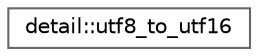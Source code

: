 digraph "类继承关系图"
{
 // LATEX_PDF_SIZE
  bgcolor="transparent";
  edge [fontname=Helvetica,fontsize=10,labelfontname=Helvetica,labelfontsize=10];
  node [fontname=Helvetica,fontsize=10,shape=box,height=0.2,width=0.4];
  rankdir="LR";
  Node0 [id="Node000000",label="detail::utf8_to_utf16",height=0.2,width=0.4,color="grey40", fillcolor="white", style="filled",URL="$classdetail_1_1utf8__to__utf16.html",tooltip=" "];
}
